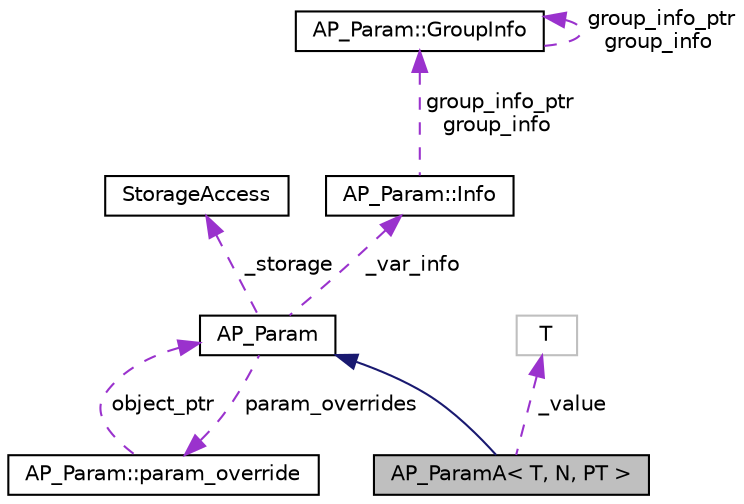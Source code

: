 digraph "AP_ParamA&lt; T, N, PT &gt;"
{
 // INTERACTIVE_SVG=YES
  edge [fontname="Helvetica",fontsize="10",labelfontname="Helvetica",labelfontsize="10"];
  node [fontname="Helvetica",fontsize="10",shape=record];
  Node1 [label="AP_ParamA\< T, N, PT \>",height=0.2,width=0.4,color="black", fillcolor="grey75", style="filled", fontcolor="black"];
  Node2 -> Node1 [dir="back",color="midnightblue",fontsize="10",style="solid",fontname="Helvetica"];
  Node2 [label="AP_Param",height=0.2,width=0.4,color="black", fillcolor="white", style="filled",URL="$classAP__Param.html"];
  Node3 -> Node2 [dir="back",color="darkorchid3",fontsize="10",style="dashed",label=" _storage" ,fontname="Helvetica"];
  Node3 [label="StorageAccess",height=0.2,width=0.4,color="black", fillcolor="white", style="filled",URL="$classStorageAccess.html"];
  Node4 -> Node2 [dir="back",color="darkorchid3",fontsize="10",style="dashed",label=" _var_info" ,fontname="Helvetica"];
  Node4 [label="AP_Param::Info",height=0.2,width=0.4,color="black", fillcolor="white", style="filled",URL="$structAP__Param_1_1Info.html"];
  Node5 -> Node4 [dir="back",color="darkorchid3",fontsize="10",style="dashed",label=" group_info_ptr\ngroup_info" ,fontname="Helvetica"];
  Node5 [label="AP_Param::GroupInfo",height=0.2,width=0.4,color="black", fillcolor="white", style="filled",URL="$structAP__Param_1_1GroupInfo.html"];
  Node5 -> Node5 [dir="back",color="darkorchid3",fontsize="10",style="dashed",label=" group_info_ptr\ngroup_info" ,fontname="Helvetica"];
  Node6 -> Node2 [dir="back",color="darkorchid3",fontsize="10",style="dashed",label=" param_overrides" ,fontname="Helvetica"];
  Node6 [label="AP_Param::param_override",height=0.2,width=0.4,color="black", fillcolor="white", style="filled",URL="$structAP__Param_1_1param__override.html"];
  Node2 -> Node6 [dir="back",color="darkorchid3",fontsize="10",style="dashed",label=" object_ptr" ,fontname="Helvetica"];
  Node7 -> Node1 [dir="back",color="darkorchid3",fontsize="10",style="dashed",label=" _value" ,fontname="Helvetica"];
  Node7 [label="T",height=0.2,width=0.4,color="grey75", fillcolor="white", style="filled"];
}
